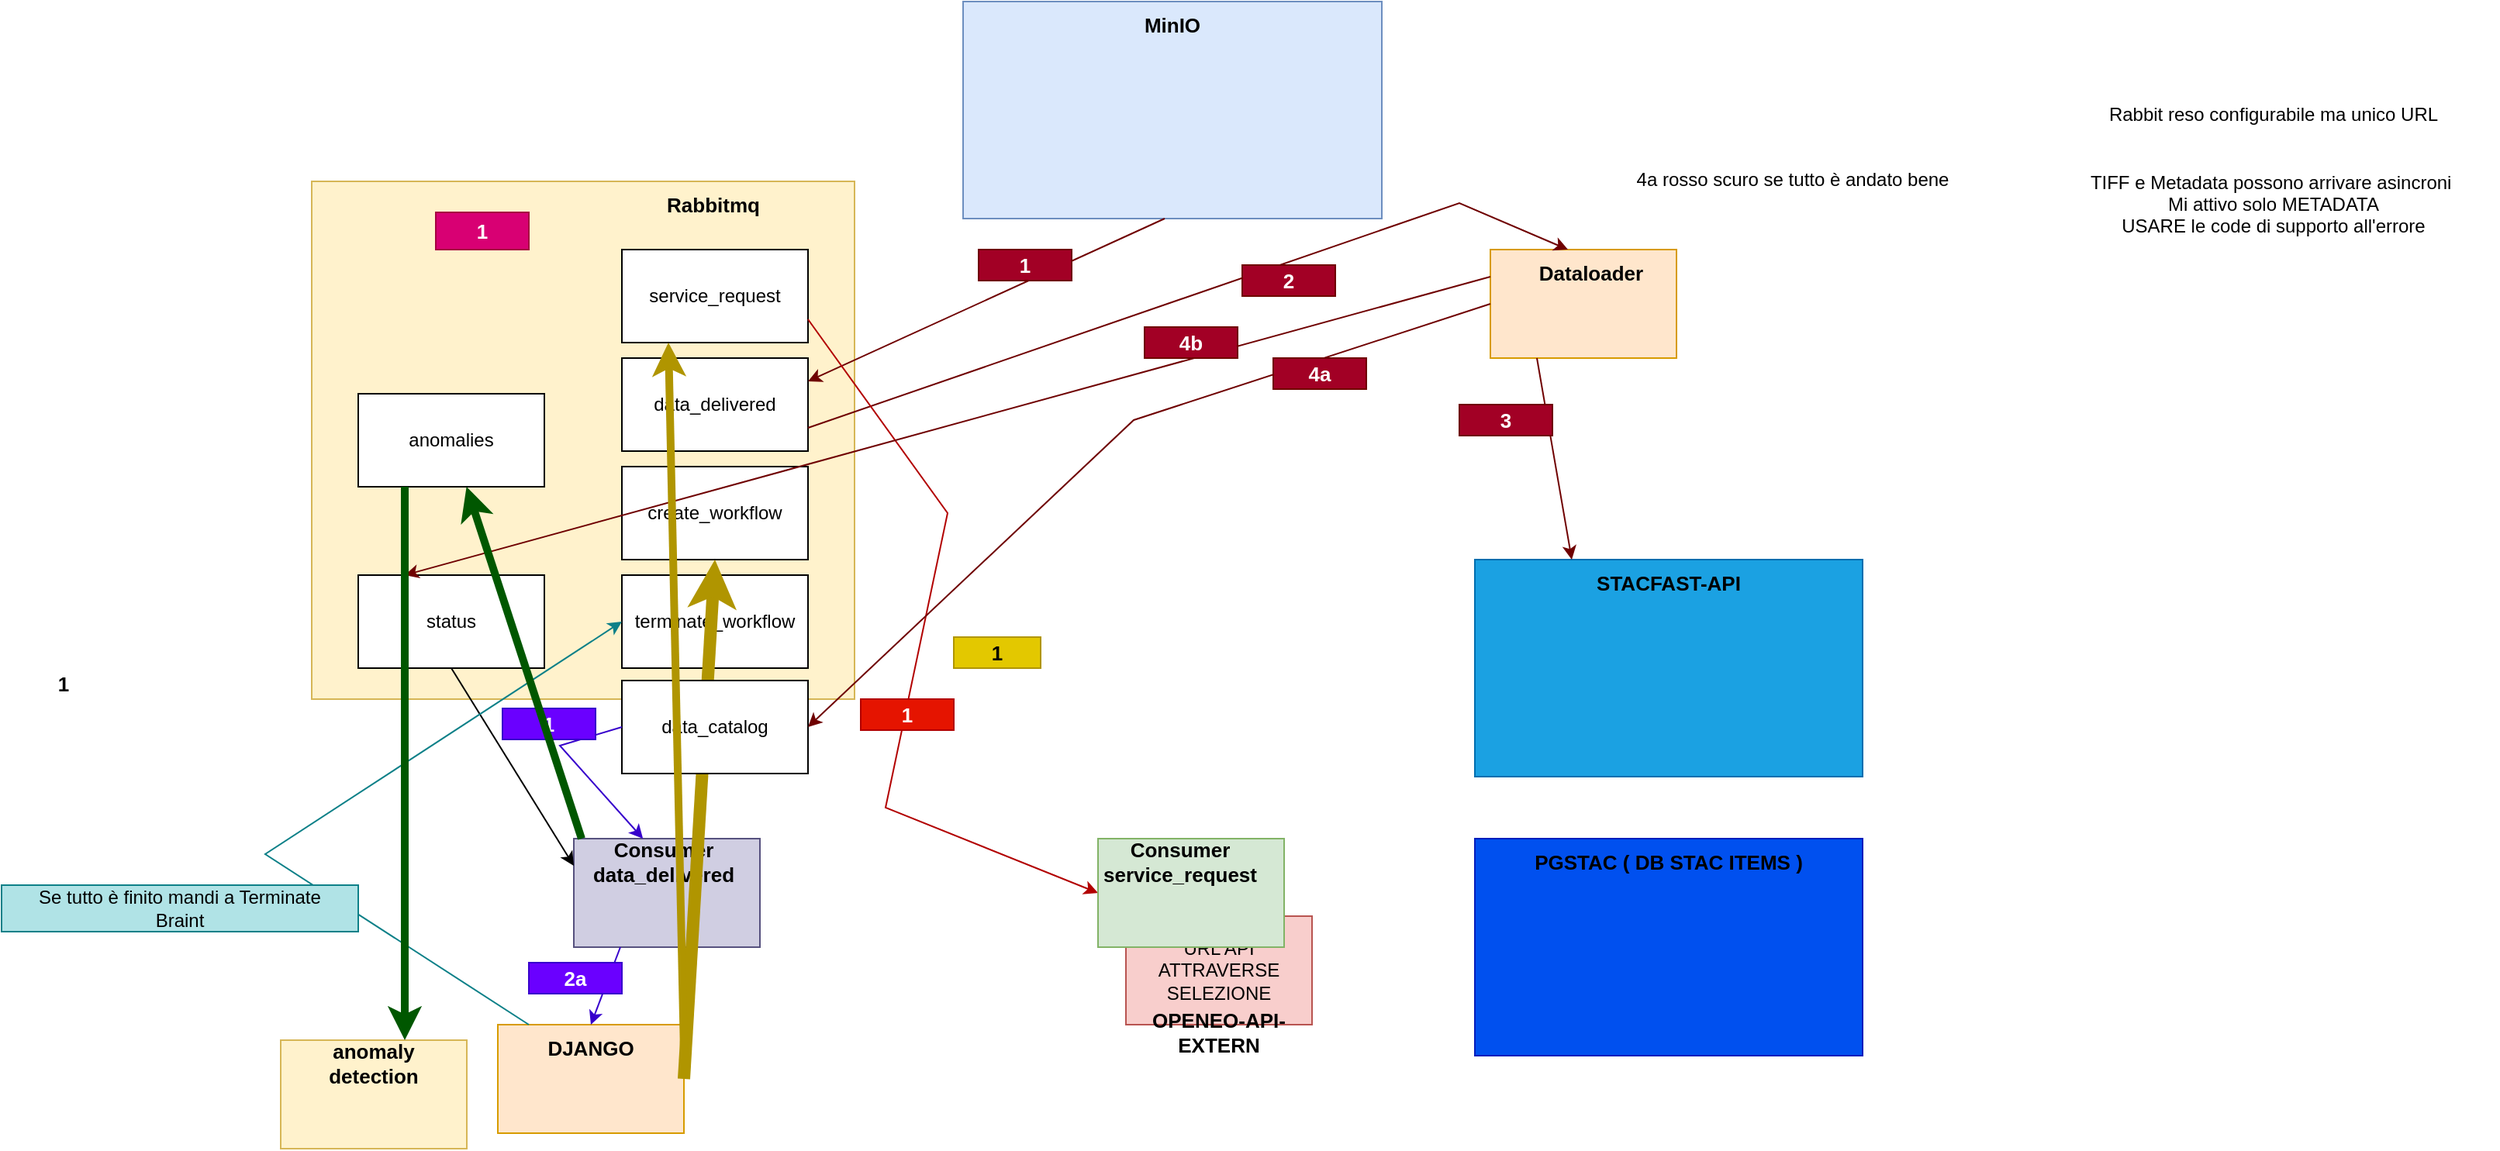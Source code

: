 <mxfile version="24.7.6">
  <diagram name="Pagina-1" id="GDMDplwbG8eLtJfrRUqy">
    <mxGraphModel dx="2261" dy="746" grid="1" gridSize="10" guides="1" tooltips="1" connect="1" arrows="1" fold="1" page="1" pageScale="1" pageWidth="827" pageHeight="1169" math="0" shadow="0">
      <root>
        <mxCell id="0" />
        <mxCell id="1" parent="0" />
        <mxCell id="p4QJosKdRsqxHJbkzDdg-5" value="" style="rounded=0;whiteSpace=wrap;html=1;fillColor=#fff2cc;strokeColor=#d6b656;" vertex="1" parent="1">
          <mxGeometry x="-40" y="116" width="350" height="334" as="geometry" />
        </mxCell>
        <mxCell id="p4QJosKdRsqxHJbkzDdg-1" value="data_delivered" style="rounded=0;whiteSpace=wrap;html=1;" vertex="1" parent="1">
          <mxGeometry x="160" y="230" width="120" height="60" as="geometry" />
        </mxCell>
        <mxCell id="p4QJosKdRsqxHJbkzDdg-2" value="create_workflow" style="rounded=0;whiteSpace=wrap;html=1;" vertex="1" parent="1">
          <mxGeometry x="160" y="300" width="120" height="60" as="geometry" />
        </mxCell>
        <mxCell id="p4QJosKdRsqxHJbkzDdg-3" value="service_request" style="rounded=0;whiteSpace=wrap;html=1;" vertex="1" parent="1">
          <mxGeometry x="160" y="160" width="120" height="60" as="geometry" />
        </mxCell>
        <mxCell id="p4QJosKdRsqxHJbkzDdg-4" value="terminate_workflow" style="rounded=0;whiteSpace=wrap;html=1;" vertex="1" parent="1">
          <mxGeometry x="160" y="370" width="120" height="60" as="geometry" />
        </mxCell>
        <mxCell id="p4QJosKdRsqxHJbkzDdg-6" value="Rabbitmq" style="text;html=1;align=center;verticalAlign=middle;whiteSpace=wrap;rounded=0;fontStyle=1;fontSize=13;" vertex="1" parent="1">
          <mxGeometry x="189" y="116" width="60" height="30" as="geometry" />
        </mxCell>
        <mxCell id="p4QJosKdRsqxHJbkzDdg-7" value="" style="rounded=0;whiteSpace=wrap;html=1;fillColor=#dae8fc;strokeColor=#6c8ebf;" vertex="1" parent="1">
          <mxGeometry x="380" width="270" height="140" as="geometry" />
        </mxCell>
        <mxCell id="p4QJosKdRsqxHJbkzDdg-9" value="MinIO" style="text;html=1;align=center;verticalAlign=middle;whiteSpace=wrap;rounded=0;fontStyle=1;fontSize=13;" vertex="1" parent="1">
          <mxGeometry x="485" width="60" height="30" as="geometry" />
        </mxCell>
        <mxCell id="p4QJosKdRsqxHJbkzDdg-11" value="" style="rounded=0;whiteSpace=wrap;html=1;fillColor=#1ba1e2;fontColor=#ffffff;strokeColor=#006EAF;" vertex="1" parent="1">
          <mxGeometry x="710" y="360" width="250" height="140" as="geometry" />
        </mxCell>
        <mxCell id="p4QJosKdRsqxHJbkzDdg-12" value="STACFAST-API" style="text;html=1;align=center;verticalAlign=middle;whiteSpace=wrap;rounded=0;fontStyle=1;fontSize=13;" vertex="1" parent="1">
          <mxGeometry x="780" y="360" width="110" height="30" as="geometry" />
        </mxCell>
        <mxCell id="p4QJosKdRsqxHJbkzDdg-13" value="" style="rounded=0;whiteSpace=wrap;html=1;fillColor=#0050ef;fontColor=#ffffff;strokeColor=#001DBC;" vertex="1" parent="1">
          <mxGeometry x="710" y="540" width="250" height="140" as="geometry" />
        </mxCell>
        <mxCell id="p4QJosKdRsqxHJbkzDdg-14" value="PGSTAC ( DB STAC ITEMS )" style="text;html=1;align=center;verticalAlign=middle;whiteSpace=wrap;rounded=0;fontStyle=1;fontSize=13;" vertex="1" parent="1">
          <mxGeometry x="745" y="540" width="180" height="30" as="geometry" />
        </mxCell>
        <mxCell id="p4QJosKdRsqxHJbkzDdg-15" value="" style="rounded=0;whiteSpace=wrap;html=1;fillColor=#ffe6cc;strokeColor=#d79b00;" vertex="1" parent="1">
          <mxGeometry x="720" y="160" width="120" height="70" as="geometry" />
        </mxCell>
        <mxCell id="p4QJosKdRsqxHJbkzDdg-16" value="Dataloader" style="text;html=1;align=center;verticalAlign=middle;whiteSpace=wrap;rounded=0;fontStyle=1;fontSize=13;" vertex="1" parent="1">
          <mxGeometry x="730" y="160" width="110" height="30" as="geometry" />
        </mxCell>
        <mxCell id="p4QJosKdRsqxHJbkzDdg-18" value="" style="endArrow=classic;html=1;rounded=0;exitX=1;exitY=0.75;exitDx=0;exitDy=0;entryX=0.364;entryY=0;entryDx=0;entryDy=0;entryPerimeter=0;fillColor=#a20025;strokeColor=#6F0000;" edge="1" parent="1" source="p4QJosKdRsqxHJbkzDdg-1" target="p4QJosKdRsqxHJbkzDdg-16">
          <mxGeometry width="50" height="50" relative="1" as="geometry">
            <mxPoint x="720" y="410" as="sourcePoint" />
            <mxPoint x="770" y="360" as="targetPoint" />
            <Array as="points">
              <mxPoint x="700" y="130" />
            </Array>
          </mxGeometry>
        </mxCell>
        <mxCell id="p4QJosKdRsqxHJbkzDdg-20" value="" style="endArrow=classic;html=1;rounded=0;exitX=0.25;exitY=1;exitDx=0;exitDy=0;entryX=0.25;entryY=0;entryDx=0;entryDy=0;fillColor=#a20025;strokeColor=#6F0000;" edge="1" parent="1" source="p4QJosKdRsqxHJbkzDdg-15" target="p4QJosKdRsqxHJbkzDdg-11">
          <mxGeometry width="50" height="50" relative="1" as="geometry">
            <mxPoint x="740" y="270" as="sourcePoint" />
            <mxPoint x="770" y="360" as="targetPoint" />
            <Array as="points" />
          </mxGeometry>
        </mxCell>
        <mxCell id="p4QJosKdRsqxHJbkzDdg-22" value="" style="endArrow=classic;html=1;rounded=0;entryX=1;entryY=0.25;entryDx=0;entryDy=0;fillColor=#a20025;strokeColor=#6F0000;" edge="1" parent="1" target="p4QJosKdRsqxHJbkzDdg-1">
          <mxGeometry width="50" height="50" relative="1" as="geometry">
            <mxPoint x="510" y="140" as="sourcePoint" />
            <mxPoint x="550" y="264" as="targetPoint" />
          </mxGeometry>
        </mxCell>
        <mxCell id="p4QJosKdRsqxHJbkzDdg-24" value="2" style="text;html=1;align=center;verticalAlign=middle;whiteSpace=wrap;rounded=0;fontStyle=1;fontSize=13;fillColor=#a20025;fontColor=#ffffff;strokeColor=#6F0000;" vertex="1" parent="1">
          <mxGeometry x="560" y="170" width="60" height="20" as="geometry" />
        </mxCell>
        <mxCell id="p4QJosKdRsqxHJbkzDdg-25" value="3" style="text;html=1;align=center;verticalAlign=middle;whiteSpace=wrap;rounded=0;fontStyle=1;fontSize=13;fillColor=#a20025;fontColor=#ffffff;strokeColor=#6F0000;" vertex="1" parent="1">
          <mxGeometry x="700" y="260" width="60" height="20" as="geometry" />
        </mxCell>
        <mxCell id="p4QJosKdRsqxHJbkzDdg-26" value="1" style="text;html=1;align=center;verticalAlign=middle;whiteSpace=wrap;rounded=0;fontStyle=1;fontSize=13;fillColor=#a20025;fontColor=#ffffff;strokeColor=#6F0000;" vertex="1" parent="1">
          <mxGeometry x="390" y="160" width="60" height="20" as="geometry" />
        </mxCell>
        <mxCell id="p4QJosKdRsqxHJbkzDdg-27" value="" style="rounded=0;whiteSpace=wrap;html=1;fillColor=#d0cee2;strokeColor=#56517e;" vertex="1" parent="1">
          <mxGeometry x="129" y="540" width="120" height="70" as="geometry" />
        </mxCell>
        <mxCell id="p4QJosKdRsqxHJbkzDdg-28" value="Consumer data_delivered" style="text;html=1;align=center;verticalAlign=middle;whiteSpace=wrap;rounded=0;fontStyle=1;fontSize=13;" vertex="1" parent="1">
          <mxGeometry x="134" y="540" width="106" height="30" as="geometry" />
        </mxCell>
        <mxCell id="p4QJosKdRsqxHJbkzDdg-30" value="" style="rounded=0;whiteSpace=wrap;html=1;fillColor=#ffe6cc;strokeColor=#d79b00;" vertex="1" parent="1">
          <mxGeometry x="80" y="660" width="120" height="70" as="geometry" />
        </mxCell>
        <mxCell id="p4QJosKdRsqxHJbkzDdg-31" value="URL API ATTRAVERSE SELEZIONE" style="rounded=0;whiteSpace=wrap;html=1;fillColor=#f8cecc;strokeColor=#b85450;" vertex="1" parent="1">
          <mxGeometry x="485" y="590" width="120" height="70" as="geometry" />
        </mxCell>
        <mxCell id="p4QJosKdRsqxHJbkzDdg-32" value="DJANGO" style="text;html=1;align=center;verticalAlign=middle;whiteSpace=wrap;rounded=0;fontStyle=1;fontSize=13;" vertex="1" parent="1">
          <mxGeometry x="100" y="660" width="80" height="30" as="geometry" />
        </mxCell>
        <mxCell id="p4QJosKdRsqxHJbkzDdg-33" value="OPENEO-API-EXTERN" style="text;html=1;align=center;verticalAlign=middle;whiteSpace=wrap;rounded=0;fontStyle=1;fontSize=13;" vertex="1" parent="1">
          <mxGeometry x="490" y="650" width="110" height="30" as="geometry" />
        </mxCell>
        <mxCell id="p4QJosKdRsqxHJbkzDdg-34" value="" style="endArrow=classic;html=1;rounded=0;exitX=0.25;exitY=1;exitDx=0;exitDy=0;entryX=0.5;entryY=0;entryDx=0;entryDy=0;fillColor=#6a00ff;strokeColor=#3700CC;" edge="1" parent="1" source="p4QJosKdRsqxHJbkzDdg-27" target="p4QJosKdRsqxHJbkzDdg-32">
          <mxGeometry width="50" height="50" relative="1" as="geometry">
            <mxPoint x="210" y="410" as="sourcePoint" />
            <mxPoint x="260" y="360" as="targetPoint" />
          </mxGeometry>
        </mxCell>
        <mxCell id="p4QJosKdRsqxHJbkzDdg-36" value="&lt;span style=&quot;color: rgba(0, 0, 0, 0); font-family: monospace; font-size: 0px; text-align: start;&quot;&gt;%3CmxGraphModel%3E%3Croot%3E%3CmxCell%20id%3D%220%22%2F%3E%3CmxCell%20id%3D%221%22%20parent%3D%220%22%2F%3E%3CmxCell%20id%3D%222%22%20value%3D%223%22%20style%3D%22text%3Bhtml%3D1%3Balign%3Dcenter%3BverticalAlign%3Dmiddle%3BwhiteSpace%3Dwrap%3Brounded%3D0%3BfontStyle%3D1%3BfontSize%3D13%3B%22%20vertex%3D%221%22%20parent%3D%221%22%3E%3CmxGeometry%20x%3D%22570%22%20y%3D%22190%22%20width%3D%2260%22%20height%3D%2230%22%20as%3D%22geometry%22%2F%3E%3C%2FmxCell%3E%3C%2Froot%3E%3C%2FmxGraphModel%3E&lt;/span&gt;" style="text;html=1;align=center;verticalAlign=middle;resizable=0;points=[];autosize=1;strokeColor=none;fillColor=none;" vertex="1" parent="1">
          <mxGeometry x="50" y="528" width="20" height="30" as="geometry" />
        </mxCell>
        <mxCell id="p4QJosKdRsqxHJbkzDdg-38" value="2a" style="text;html=1;align=center;verticalAlign=middle;whiteSpace=wrap;rounded=0;fontStyle=1;fontSize=13;fillColor=#6a00ff;fontColor=#ffffff;strokeColor=#3700CC;" vertex="1" parent="1">
          <mxGeometry x="100" y="620" width="60" height="20" as="geometry" />
        </mxCell>
        <mxCell id="p4QJosKdRsqxHJbkzDdg-46" value="" style="endArrow=classic;html=1;rounded=0;exitX=1;exitY=0.75;exitDx=0;exitDy=0;entryX=0;entryY=0.5;entryDx=0;entryDy=0;fillColor=#e51400;strokeColor=#B20000;" edge="1" parent="1" source="p4QJosKdRsqxHJbkzDdg-3" target="p4QJosKdRsqxHJbkzDdg-47">
          <mxGeometry width="50" height="50" relative="1" as="geometry">
            <mxPoint x="370" y="220" as="sourcePoint" />
            <mxPoint x="350" y="340" as="targetPoint" />
            <Array as="points">
              <mxPoint x="370" y="330" />
              <mxPoint x="330" y="520" />
            </Array>
          </mxGeometry>
        </mxCell>
        <mxCell id="p4QJosKdRsqxHJbkzDdg-47" value="" style="rounded=0;whiteSpace=wrap;html=1;fillColor=#d5e8d4;strokeColor=#82b366;" vertex="1" parent="1">
          <mxGeometry x="467" y="540" width="120" height="70" as="geometry" />
        </mxCell>
        <mxCell id="p4QJosKdRsqxHJbkzDdg-48" value="Consumer service_request" style="text;html=1;align=center;verticalAlign=middle;whiteSpace=wrap;rounded=0;fontStyle=1;fontSize=13;" vertex="1" parent="1">
          <mxGeometry x="467" y="540" width="106" height="30" as="geometry" />
        </mxCell>
        <mxCell id="p4QJosKdRsqxHJbkzDdg-50" value="1" style="text;html=1;align=center;verticalAlign=middle;whiteSpace=wrap;rounded=0;fontStyle=1;fontSize=13;fillColor=#e51400;fontColor=#ffffff;strokeColor=#B20000;" vertex="1" parent="1">
          <mxGeometry x="314" y="450" width="60" height="20" as="geometry" />
        </mxCell>
        <mxCell id="p4QJosKdRsqxHJbkzDdg-55" value="1" style="text;html=1;align=center;verticalAlign=middle;whiteSpace=wrap;rounded=0;fontStyle=1;fontSize=13;fillColor=#d80073;fontColor=#ffffff;strokeColor=#A50040;" vertex="1" parent="1">
          <mxGeometry x="40" y="136" width="60" height="24" as="geometry" />
        </mxCell>
        <mxCell id="p4QJosKdRsqxHJbkzDdg-61" value="" style="rounded=0;whiteSpace=wrap;html=1;fillColor=#fff2cc;strokeColor=#d6b656;" vertex="1" parent="1">
          <mxGeometry x="-60" y="670" width="120" height="70" as="geometry" />
        </mxCell>
        <mxCell id="p4QJosKdRsqxHJbkzDdg-62" value="anomaly detection" style="text;html=1;align=center;verticalAlign=middle;whiteSpace=wrap;rounded=0;fontStyle=1;fontSize=13;" vertex="1" parent="1">
          <mxGeometry x="-40" y="670" width="80" height="30" as="geometry" />
        </mxCell>
        <mxCell id="p4QJosKdRsqxHJbkzDdg-63" value="1" style="text;html=1;align=center;verticalAlign=middle;whiteSpace=wrap;rounded=0;fontStyle=1;fontSize=13;" vertex="1" parent="1">
          <mxGeometry x="-230" y="430" width="60" height="20" as="geometry" />
        </mxCell>
        <mxCell id="p4QJosKdRsqxHJbkzDdg-65" value="Rabbit reso configurabile ma unico URL&lt;div&gt;&lt;br&gt;&lt;br&gt;TIFF e Metadata possono arrivare asincroni&amp;nbsp;&lt;/div&gt;&lt;div&gt;Mi attivo solo METADATA&lt;/div&gt;&lt;div&gt;USARE le code di supporto all&#39;errore&lt;/div&gt;&lt;div&gt;&lt;br&gt;&lt;/div&gt;&lt;div&gt;&lt;br&gt;&lt;/div&gt;&lt;div&gt;&lt;br&gt;&lt;/div&gt;&lt;div&gt;&lt;br&gt;&lt;/div&gt;&lt;div&gt;&amp;nbsp;&lt;/div&gt;" style="text;html=1;align=center;verticalAlign=middle;whiteSpace=wrap;rounded=0;" vertex="1" parent="1">
          <mxGeometry x="1080" y="10" width="290" height="270" as="geometry" />
        </mxCell>
        <mxCell id="p4QJosKdRsqxHJbkzDdg-72" value="1" style="text;html=1;align=center;verticalAlign=middle;whiteSpace=wrap;rounded=0;fontStyle=1;fontSize=13;fillColor=#e3c800;fontColor=#000000;strokeColor=#B09500;" vertex="1" parent="1">
          <mxGeometry x="374" y="410" width="56" height="20" as="geometry" />
        </mxCell>
        <mxCell id="p4QJosKdRsqxHJbkzDdg-68" value="" style="endArrow=classic;html=1;rounded=0;exitX=1;exitY=0.5;exitDx=0;exitDy=0;entryX=0.5;entryY=1;entryDx=0;entryDy=0;fillColor=#e3c800;strokeColor=#B09500;strokeWidth=8;" edge="1" parent="1" source="p4QJosKdRsqxHJbkzDdg-30" target="p4QJosKdRsqxHJbkzDdg-2">
          <mxGeometry width="50" height="50" relative="1" as="geometry">
            <mxPoint x="680" y="630" as="sourcePoint" />
            <mxPoint x="730" y="580" as="targetPoint" />
          </mxGeometry>
        </mxCell>
        <mxCell id="p4QJosKdRsqxHJbkzDdg-73" value="data_catalog" style="rounded=0;whiteSpace=wrap;html=1;" vertex="1" parent="1">
          <mxGeometry x="160" y="438" width="120" height="60" as="geometry" />
        </mxCell>
        <mxCell id="p4QJosKdRsqxHJbkzDdg-74" value="" style="endArrow=classic;html=1;rounded=0;exitX=0;exitY=0.5;exitDx=0;exitDy=0;fillColor=#6a00ff;strokeColor=#3700CC;" edge="1" parent="1" source="p4QJosKdRsqxHJbkzDdg-73" target="p4QJosKdRsqxHJbkzDdg-28">
          <mxGeometry width="50" height="50" relative="1" as="geometry">
            <mxPoint x="160" y="468" as="sourcePoint" />
            <mxPoint x="161" y="540" as="targetPoint" />
            <Array as="points">
              <mxPoint x="120" y="480" />
            </Array>
          </mxGeometry>
        </mxCell>
        <mxCell id="p4QJosKdRsqxHJbkzDdg-37" value="1" style="text;html=1;align=center;verticalAlign=middle;whiteSpace=wrap;rounded=0;fontStyle=1;fontSize=13;fillColor=#6a00ff;fontColor=#ffffff;strokeColor=#3700CC;" vertex="1" parent="1">
          <mxGeometry x="83" y="456" width="60" height="20" as="geometry" />
        </mxCell>
        <mxCell id="p4QJosKdRsqxHJbkzDdg-75" value="" style="endArrow=classic;html=1;rounded=0;exitX=0;exitY=0.5;exitDx=0;exitDy=0;entryX=1;entryY=0.5;entryDx=0;entryDy=0;fillColor=#a20025;strokeColor=#6F0000;" edge="1" parent="1" source="p4QJosKdRsqxHJbkzDdg-15" target="p4QJosKdRsqxHJbkzDdg-73">
          <mxGeometry width="50" height="50" relative="1" as="geometry">
            <mxPoint x="760" y="240" as="sourcePoint" />
            <mxPoint x="783" y="370" as="targetPoint" />
            <Array as="points">
              <mxPoint x="490" y="270" />
            </Array>
          </mxGeometry>
        </mxCell>
        <mxCell id="p4QJosKdRsqxHJbkzDdg-76" value="4a" style="text;html=1;align=center;verticalAlign=middle;whiteSpace=wrap;rounded=0;fontStyle=1;fontSize=13;fillColor=#a20025;fontColor=#ffffff;strokeColor=#6F0000;" vertex="1" parent="1">
          <mxGeometry x="580" y="230" width="60" height="20" as="geometry" />
        </mxCell>
        <mxCell id="p4QJosKdRsqxHJbkzDdg-77" value="4a rosso scuro se tutto è andato bene" style="text;html=1;align=center;verticalAlign=middle;whiteSpace=wrap;rounded=0;" vertex="1" parent="1">
          <mxGeometry x="780" y="100" width="270" height="30" as="geometry" />
        </mxCell>
        <mxCell id="p4QJosKdRsqxHJbkzDdg-78" value="status" style="rounded=0;whiteSpace=wrap;html=1;" vertex="1" parent="1">
          <mxGeometry x="-10" y="370" width="120" height="60" as="geometry" />
        </mxCell>
        <mxCell id="p4QJosKdRsqxHJbkzDdg-79" value="" style="endArrow=classic;html=1;rounded=0;exitX=0.5;exitY=1;exitDx=0;exitDy=0;entryX=0;entryY=0.25;entryDx=0;entryDy=0;" edge="1" parent="1" source="p4QJosKdRsqxHJbkzDdg-78" target="p4QJosKdRsqxHJbkzDdg-27">
          <mxGeometry width="50" height="50" relative="1" as="geometry">
            <mxPoint x="-30" y="510" as="sourcePoint" />
            <mxPoint y="558" as="targetPoint" />
          </mxGeometry>
        </mxCell>
        <mxCell id="p4QJosKdRsqxHJbkzDdg-80" value="" style="endArrow=classic;html=1;rounded=0;exitX=0;exitY=0.25;exitDx=0;exitDy=0;entryX=0.25;entryY=0;entryDx=0;entryDy=0;fillColor=#a20025;strokeColor=#6F0000;" edge="1" parent="1" source="p4QJosKdRsqxHJbkzDdg-15" target="p4QJosKdRsqxHJbkzDdg-78">
          <mxGeometry width="50" height="50" relative="1" as="geometry">
            <mxPoint x="320" y="430" as="sourcePoint" />
            <mxPoint x="370" y="380" as="targetPoint" />
          </mxGeometry>
        </mxCell>
        <mxCell id="p4QJosKdRsqxHJbkzDdg-81" value="4b" style="text;html=1;align=center;verticalAlign=middle;whiteSpace=wrap;rounded=0;fontStyle=1;fontSize=13;fillColor=#a20025;fontColor=#ffffff;strokeColor=#6F0000;" vertex="1" parent="1">
          <mxGeometry x="497" y="210" width="60" height="20" as="geometry" />
        </mxCell>
        <mxCell id="p4QJosKdRsqxHJbkzDdg-82" value="" style="endArrow=classic;html=1;rounded=0;exitX=0;exitY=0;exitDx=0;exitDy=0;entryX=0;entryY=0.5;entryDx=0;entryDy=0;fillColor=#b0e3e6;strokeColor=#0e8088;" edge="1" parent="1" source="p4QJosKdRsqxHJbkzDdg-32" target="p4QJosKdRsqxHJbkzDdg-4">
          <mxGeometry width="50" height="50" relative="1" as="geometry">
            <mxPoint x="320" y="430" as="sourcePoint" />
            <mxPoint x="370" y="380" as="targetPoint" />
            <Array as="points">
              <mxPoint x="-70" y="550" />
            </Array>
          </mxGeometry>
        </mxCell>
        <mxCell id="p4QJosKdRsqxHJbkzDdg-83" value="Se tutto è finito mandi a Terminate&lt;br&gt;Braint" style="text;html=1;align=center;verticalAlign=middle;whiteSpace=wrap;rounded=0;fillColor=#b0e3e6;strokeColor=#0e8088;" vertex="1" parent="1">
          <mxGeometry x="-240" y="570" width="230" height="30" as="geometry" />
        </mxCell>
        <mxCell id="p4QJosKdRsqxHJbkzDdg-84" value="" style="endArrow=classic;html=1;rounded=0;exitX=1;exitY=0.25;exitDx=0;exitDy=0;strokeWidth=5;fillColor=#e3c800;strokeColor=#B09500;entryX=0.25;entryY=1;entryDx=0;entryDy=0;" edge="1" parent="1" source="p4QJosKdRsqxHJbkzDdg-30" target="p4QJosKdRsqxHJbkzDdg-3">
          <mxGeometry width="50" height="50" relative="1" as="geometry">
            <mxPoint x="320" y="530" as="sourcePoint" />
            <mxPoint x="370" y="480" as="targetPoint" />
          </mxGeometry>
        </mxCell>
        <mxCell id="p4QJosKdRsqxHJbkzDdg-87" value="anomalies" style="rounded=0;whiteSpace=wrap;html=1;" vertex="1" parent="1">
          <mxGeometry x="-10" y="253" width="120" height="60" as="geometry" />
        </mxCell>
        <mxCell id="p4QJosKdRsqxHJbkzDdg-88" value="" style="endArrow=classic;html=1;rounded=0;exitX=0;exitY=0;exitDx=0;exitDy=0;strokeWidth=5;fillColor=#008a00;strokeColor=#005700;" edge="1" parent="1" source="p4QJosKdRsqxHJbkzDdg-28" target="p4QJosKdRsqxHJbkzDdg-87">
          <mxGeometry width="50" height="50" relative="1" as="geometry">
            <mxPoint x="320" y="430" as="sourcePoint" />
            <mxPoint x="370" y="380" as="targetPoint" />
          </mxGeometry>
        </mxCell>
        <mxCell id="p4QJosKdRsqxHJbkzDdg-89" value="" style="endArrow=classic;html=1;rounded=0;exitX=0.25;exitY=1;exitDx=0;exitDy=0;entryX=0.75;entryY=0;entryDx=0;entryDy=0;strokeWidth=5;fillColor=#008a00;strokeColor=#005700;" edge="1" parent="1" source="p4QJosKdRsqxHJbkzDdg-87" target="p4QJosKdRsqxHJbkzDdg-62">
          <mxGeometry width="50" height="50" relative="1" as="geometry">
            <mxPoint x="320" y="430" as="sourcePoint" />
            <mxPoint x="370" y="380" as="targetPoint" />
          </mxGeometry>
        </mxCell>
      </root>
    </mxGraphModel>
  </diagram>
</mxfile>
